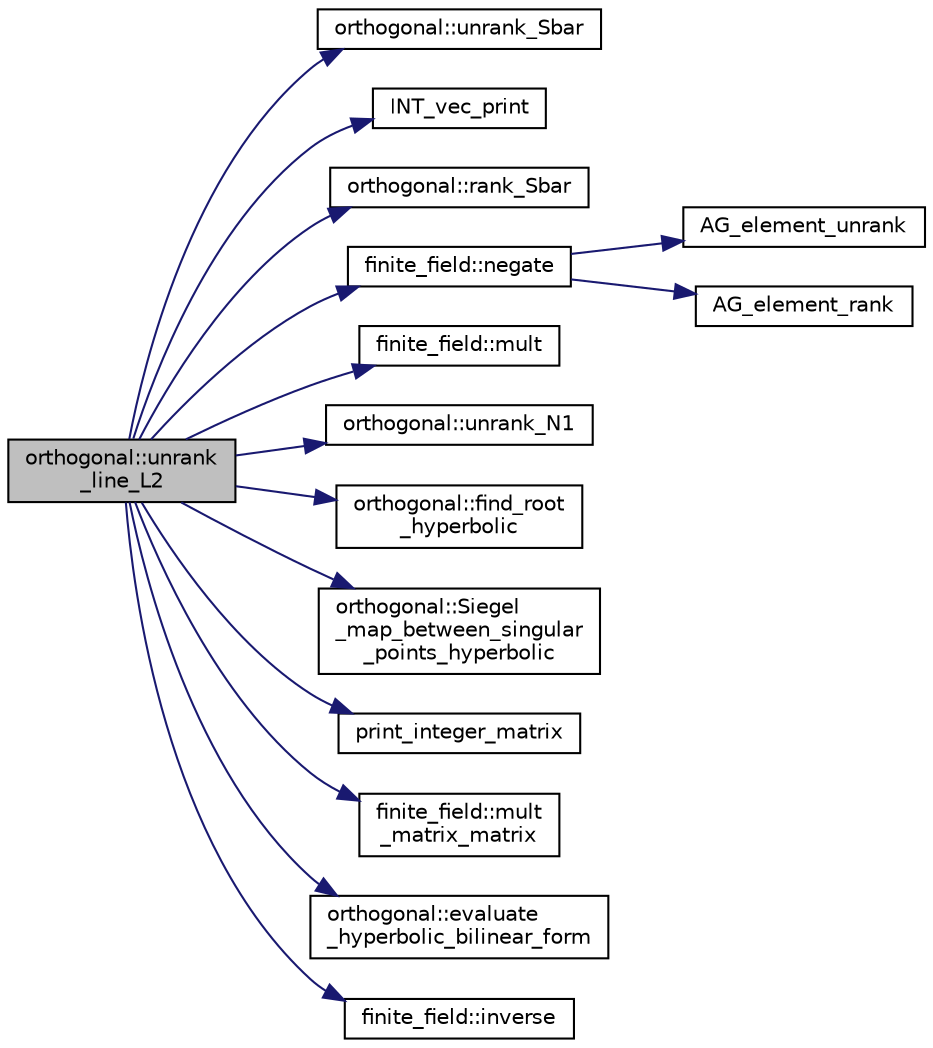 digraph "orthogonal::unrank_line_L2"
{
  edge [fontname="Helvetica",fontsize="10",labelfontname="Helvetica",labelfontsize="10"];
  node [fontname="Helvetica",fontsize="10",shape=record];
  rankdir="LR";
  Node46054 [label="orthogonal::unrank\l_line_L2",height=0.2,width=0.4,color="black", fillcolor="grey75", style="filled", fontcolor="black"];
  Node46054 -> Node46055 [color="midnightblue",fontsize="10",style="solid",fontname="Helvetica"];
  Node46055 [label="orthogonal::unrank_Sbar",height=0.2,width=0.4,color="black", fillcolor="white", style="filled",URL="$d7/daa/classorthogonal.html#af5dc4e991f79be6bfdce4325648e037a"];
  Node46054 -> Node46056 [color="midnightblue",fontsize="10",style="solid",fontname="Helvetica"];
  Node46056 [label="INT_vec_print",height=0.2,width=0.4,color="black", fillcolor="white", style="filled",URL="$df/dbf/sajeeb_8_c.html#a79a5901af0b47dd0d694109543c027fe"];
  Node46054 -> Node46057 [color="midnightblue",fontsize="10",style="solid",fontname="Helvetica"];
  Node46057 [label="orthogonal::rank_Sbar",height=0.2,width=0.4,color="black", fillcolor="white", style="filled",URL="$d7/daa/classorthogonal.html#aea0a2cc174275eea357b9a68f277e970"];
  Node46054 -> Node46058 [color="midnightblue",fontsize="10",style="solid",fontname="Helvetica"];
  Node46058 [label="finite_field::negate",height=0.2,width=0.4,color="black", fillcolor="white", style="filled",URL="$df/d5a/classfinite__field.html#aa9d798298f25d4a9262b5bc5f1733e31"];
  Node46058 -> Node46059 [color="midnightblue",fontsize="10",style="solid",fontname="Helvetica"];
  Node46059 [label="AG_element_unrank",height=0.2,width=0.4,color="black", fillcolor="white", style="filled",URL="$d4/d67/geometry_8h.html#a4a33b86c87b2879b97cfa1327abe2885"];
  Node46058 -> Node46060 [color="midnightblue",fontsize="10",style="solid",fontname="Helvetica"];
  Node46060 [label="AG_element_rank",height=0.2,width=0.4,color="black", fillcolor="white", style="filled",URL="$d4/d67/geometry_8h.html#ab2ac908d07dd8038fd996e26bdc75c17"];
  Node46054 -> Node46061 [color="midnightblue",fontsize="10",style="solid",fontname="Helvetica"];
  Node46061 [label="finite_field::mult",height=0.2,width=0.4,color="black", fillcolor="white", style="filled",URL="$df/d5a/classfinite__field.html#a24fb5917aa6d4d656fd855b7f44a13b0"];
  Node46054 -> Node46062 [color="midnightblue",fontsize="10",style="solid",fontname="Helvetica"];
  Node46062 [label="orthogonal::unrank_N1",height=0.2,width=0.4,color="black", fillcolor="white", style="filled",URL="$d7/daa/classorthogonal.html#ac39ac9cea140f569c2b78ad01310b4b6"];
  Node46054 -> Node46063 [color="midnightblue",fontsize="10",style="solid",fontname="Helvetica"];
  Node46063 [label="orthogonal::find_root\l_hyperbolic",height=0.2,width=0.4,color="black", fillcolor="white", style="filled",URL="$d7/daa/classorthogonal.html#a4cb66d7aec283cd032a99cb9b2b9992d"];
  Node46054 -> Node46064 [color="midnightblue",fontsize="10",style="solid",fontname="Helvetica"];
  Node46064 [label="orthogonal::Siegel\l_map_between_singular\l_points_hyperbolic",height=0.2,width=0.4,color="black", fillcolor="white", style="filled",URL="$d7/daa/classorthogonal.html#a5ee80bd3a8fb9799d248ade8fd7b20b3"];
  Node46054 -> Node46065 [color="midnightblue",fontsize="10",style="solid",fontname="Helvetica"];
  Node46065 [label="print_integer_matrix",height=0.2,width=0.4,color="black", fillcolor="white", style="filled",URL="$d5/db4/io__and__os_8h.html#ab4d187a9b89a64102b971201b789b653"];
  Node46054 -> Node46066 [color="midnightblue",fontsize="10",style="solid",fontname="Helvetica"];
  Node46066 [label="finite_field::mult\l_matrix_matrix",height=0.2,width=0.4,color="black", fillcolor="white", style="filled",URL="$df/d5a/classfinite__field.html#a5e28706b815838d0ec34de1fa74bc3c4"];
  Node46054 -> Node46067 [color="midnightblue",fontsize="10",style="solid",fontname="Helvetica"];
  Node46067 [label="orthogonal::evaluate\l_hyperbolic_bilinear_form",height=0.2,width=0.4,color="black", fillcolor="white", style="filled",URL="$d7/daa/classorthogonal.html#a839dc01b1c59a23b054ccf70c00cc9c9"];
  Node46054 -> Node46068 [color="midnightblue",fontsize="10",style="solid",fontname="Helvetica"];
  Node46068 [label="finite_field::inverse",height=0.2,width=0.4,color="black", fillcolor="white", style="filled",URL="$df/d5a/classfinite__field.html#a69f2a12c01e70b7ce2d115c5221c9cdd"];
}
